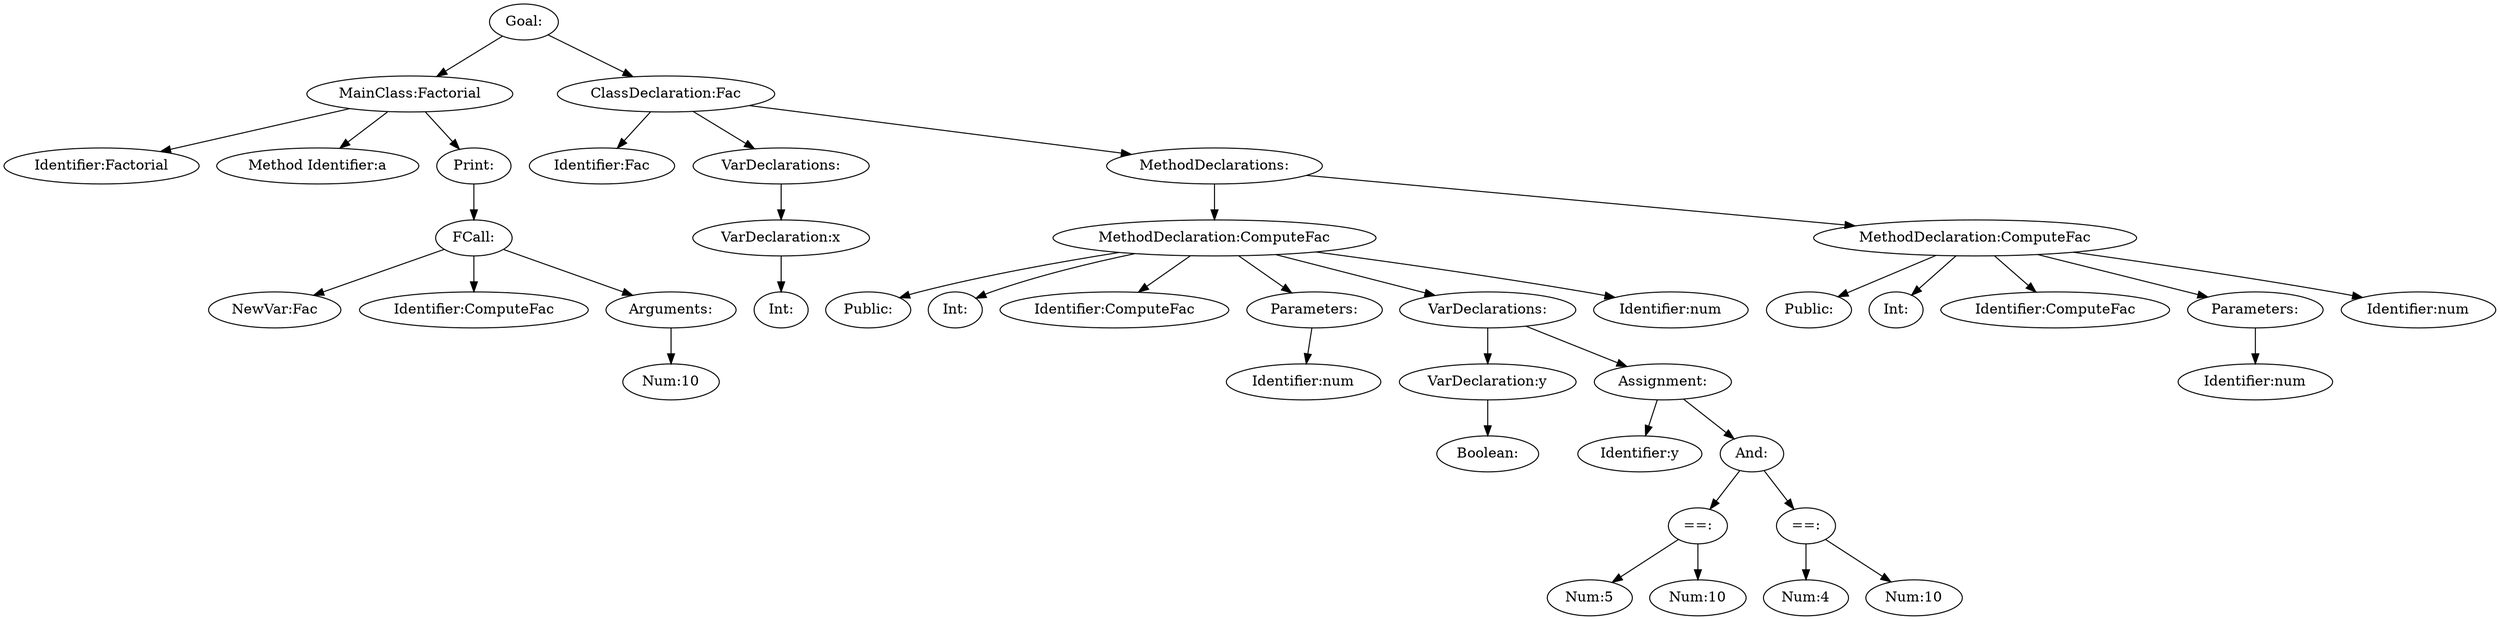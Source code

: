 digraph {
n0 [label="Goal:"];
n1 [label="MainClass:Factorial"];
n2 [label="Identifier:Factorial"];
n1 -> n2
n3 [label="Method Identifier:a"];
n1 -> n3
n4 [label="Print:"];
n5 [label="FCall:"];
n6 [label="NewVar:Fac"];
n5 -> n6
n7 [label="Identifier:ComputeFac"];
n5 -> n7
n8 [label="Arguments:"];
n9 [label="Num:10"];
n8 -> n9
n5 -> n8
n4 -> n5
n1 -> n4
n0 -> n1
n10 [label="ClassDeclaration:Fac"];
n11 [label="Identifier:Fac"];
n10 -> n11
n12 [label="VarDeclarations:"];
n13 [label="VarDeclaration:x"];
n14 [label="Int:"];
n13 -> n14
n12 -> n13
n10 -> n12
n15 [label="MethodDeclarations:"];
n16 [label="MethodDeclaration:ComputeFac"];
n17 [label="Public:"];
n16 -> n17
n18 [label="Int:"];
n16 -> n18
n19 [label="Identifier:ComputeFac"];
n16 -> n19
n20 [label="Parameters:"];
n21 [label="Identifier:num"];
n20 -> n21
n16 -> n20
n22 [label="VarDeclarations:"];
n23 [label="VarDeclaration:y"];
n24 [label="Boolean:"];
n23 -> n24
n22 -> n23
n25 [label="Assignment:"];
n26 [label="Identifier:y"];
n25 -> n26
n27 [label="And:"];
n28 [label="==:"];
n29 [label="Num:5"];
n28 -> n29
n30 [label="Num:10"];
n28 -> n30
n27 -> n28
n31 [label="==:"];
n32 [label="Num:4"];
n31 -> n32
n33 [label="Num:10"];
n31 -> n33
n27 -> n31
n25 -> n27
n22 -> n25
n16 -> n22
n34 [label="Identifier:num"];
n16 -> n34
n15 -> n16
n35 [label="MethodDeclaration:ComputeFac"];
n36 [label="Public:"];
n35 -> n36
n37 [label="Int:"];
n35 -> n37
n38 [label="Identifier:ComputeFac"];
n35 -> n38
n39 [label="Parameters:"];
n40 [label="Identifier:num"];
n39 -> n40
n35 -> n39
n41 [label="Identifier:num"];
n35 -> n41
n15 -> n35
n10 -> n15
n0 -> n10
}

